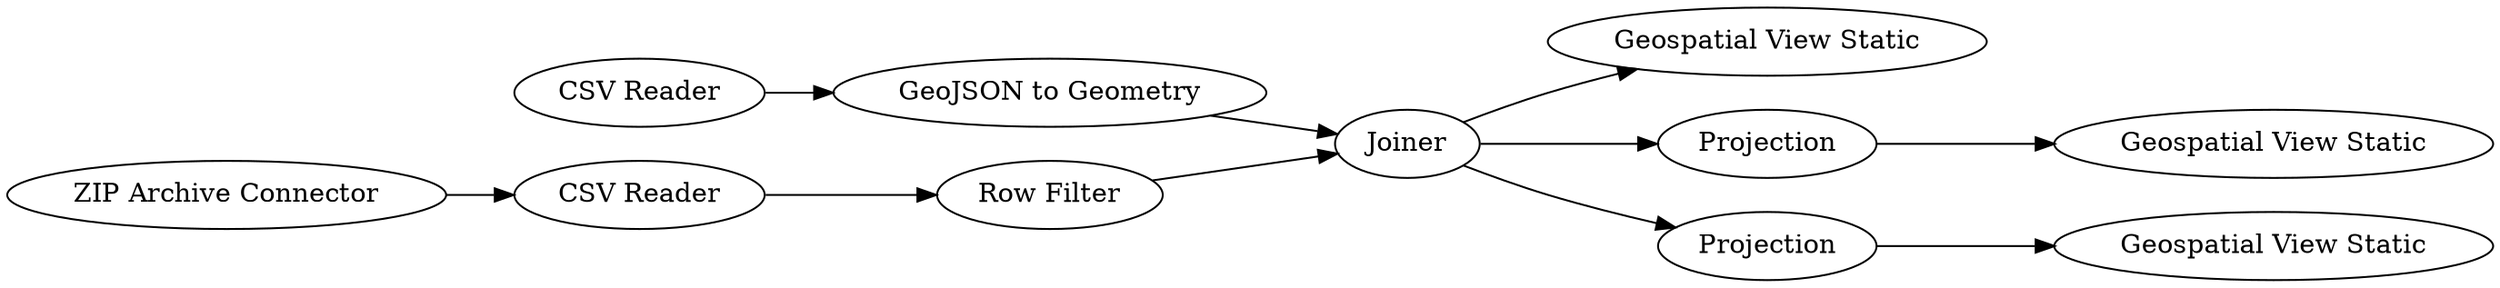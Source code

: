 digraph {
	5 [label="Row Filter"]
	7 [label="CSV Reader"]
	8 [label="GeoJSON to Geometry"]
	10 [label=Joiner]
	11 [label="Geospatial View Static"]
	12 [label="Geospatial View Static"]
	13 [label=Projection]
	32 [label=Projection]
	34 [label="Geospatial View Static"]
	35 [label="ZIP Archive Connector"]
	36 [label="CSV Reader"]
	5 -> 10
	7 -> 8
	8 -> 10
	10 -> 11
	10 -> 13
	10 -> 32
	13 -> 12
	32 -> 34
	35 -> 36
	36 -> 5
	rankdir=LR
}
